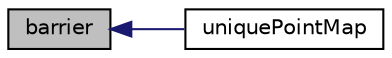 digraph "barrier"
{
  bgcolor="transparent";
  edge [fontname="Helvetica",fontsize="10",labelfontname="Helvetica",labelfontsize="10"];
  node [fontname="Helvetica",fontsize="10",shape=record];
  rankdir="LR";
  Node1 [label="barrier",height=0.2,width=0.4,color="black", fillcolor="grey75", style="filled", fontcolor="black"];
  Node1 -> Node2 [dir="back",color="midnightblue",fontsize="10",style="solid",fontname="Helvetica"];
  Node2 [label="uniquePointMap",height=0.2,width=0.4,color="black",URL="$a00650.html#a24645bb1d37df44ddcd370c75e3f2811",tooltip="Local points that are unique. "];
}
